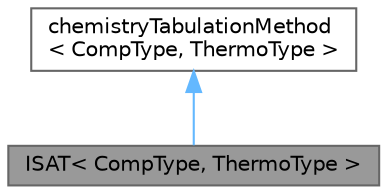 digraph "ISAT&lt; CompType, ThermoType &gt;"
{
 // LATEX_PDF_SIZE
  bgcolor="transparent";
  edge [fontname=Helvetica,fontsize=10,labelfontname=Helvetica,labelfontsize=10];
  node [fontname=Helvetica,fontsize=10,shape=box,height=0.2,width=0.4];
  Node1 [id="Node000001",label="ISAT\< CompType, ThermoType \>",height=0.2,width=0.4,color="gray40", fillcolor="grey60", style="filled", fontcolor="black",tooltip="Implementation of the ISAT (In-situ adaptive tabulation), for chemistry calculation."];
  Node2 -> Node1 [id="edge1_Node000001_Node000002",dir="back",color="steelblue1",style="solid",tooltip=" "];
  Node2 [id="Node000002",label="chemistryTabulationMethod\l\< CompType, ThermoType \>",height=0.2,width=0.4,color="gray40", fillcolor="white", style="filled",URL="$classFoam_1_1chemistryTabulationMethod.html",tooltip="An abstract class for chemistry tabulation."];
}
